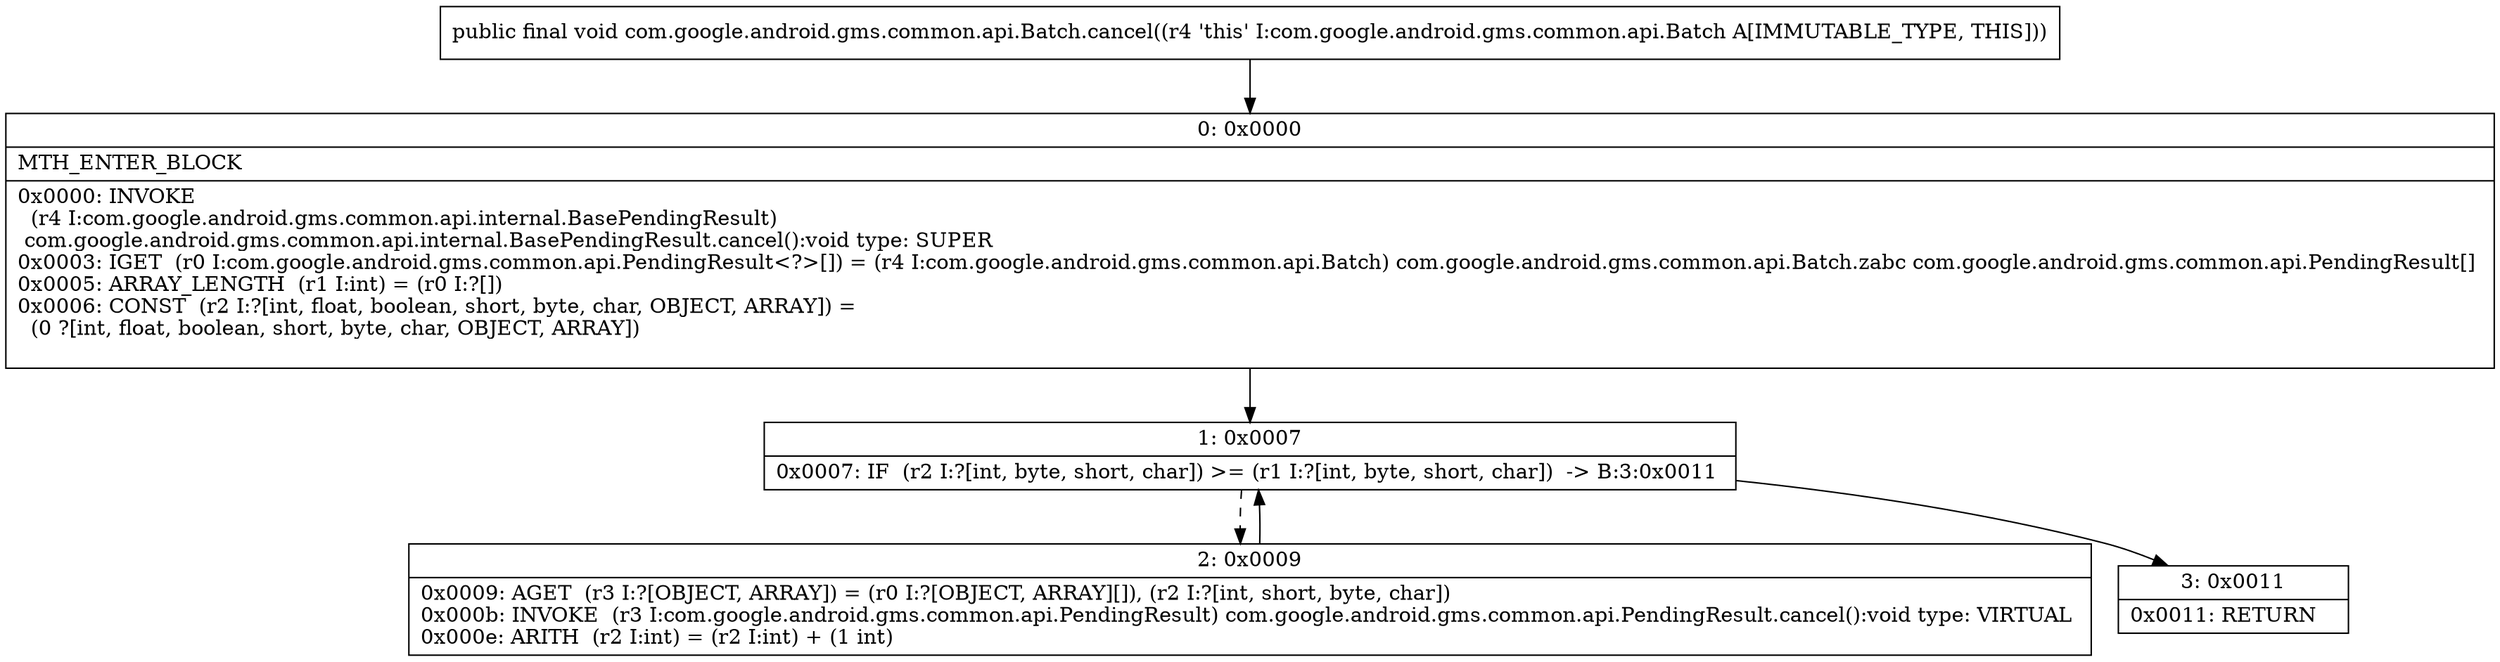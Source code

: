 digraph "CFG forcom.google.android.gms.common.api.Batch.cancel()V" {
Node_0 [shape=record,label="{0\:\ 0x0000|MTH_ENTER_BLOCK\l|0x0000: INVOKE  \l  (r4 I:com.google.android.gms.common.api.internal.BasePendingResult)\l com.google.android.gms.common.api.internal.BasePendingResult.cancel():void type: SUPER \l0x0003: IGET  (r0 I:com.google.android.gms.common.api.PendingResult\<?\>[]) = (r4 I:com.google.android.gms.common.api.Batch) com.google.android.gms.common.api.Batch.zabc com.google.android.gms.common.api.PendingResult[] \l0x0005: ARRAY_LENGTH  (r1 I:int) = (r0 I:?[]) \l0x0006: CONST  (r2 I:?[int, float, boolean, short, byte, char, OBJECT, ARRAY]) = \l  (0 ?[int, float, boolean, short, byte, char, OBJECT, ARRAY])\l \l}"];
Node_1 [shape=record,label="{1\:\ 0x0007|0x0007: IF  (r2 I:?[int, byte, short, char]) \>= (r1 I:?[int, byte, short, char])  \-\> B:3:0x0011 \l}"];
Node_2 [shape=record,label="{2\:\ 0x0009|0x0009: AGET  (r3 I:?[OBJECT, ARRAY]) = (r0 I:?[OBJECT, ARRAY][]), (r2 I:?[int, short, byte, char]) \l0x000b: INVOKE  (r3 I:com.google.android.gms.common.api.PendingResult) com.google.android.gms.common.api.PendingResult.cancel():void type: VIRTUAL \l0x000e: ARITH  (r2 I:int) = (r2 I:int) + (1 int) \l}"];
Node_3 [shape=record,label="{3\:\ 0x0011|0x0011: RETURN   \l}"];
MethodNode[shape=record,label="{public final void com.google.android.gms.common.api.Batch.cancel((r4 'this' I:com.google.android.gms.common.api.Batch A[IMMUTABLE_TYPE, THIS])) }"];
MethodNode -> Node_0;
Node_0 -> Node_1;
Node_1 -> Node_2[style=dashed];
Node_1 -> Node_3;
Node_2 -> Node_1;
}

